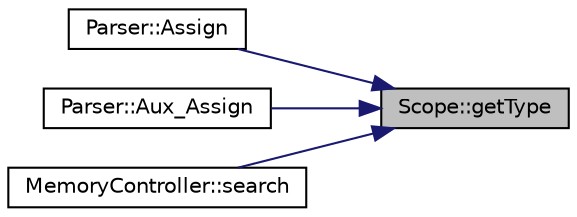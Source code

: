 digraph "Scope::getType"
{
 // INTERACTIVE_SVG=YES
 // LATEX_PDF_SIZE
  edge [fontname="Helvetica",fontsize="10",labelfontname="Helvetica",labelfontsize="10"];
  node [fontname="Helvetica",fontsize="10",shape=record];
  rankdir="RL";
  Node1 [label="Scope::getType",height=0.2,width=0.4,color="black", fillcolor="grey75", style="filled", fontcolor="black",tooltip=" "];
  Node1 -> Node2 [dir="back",color="midnightblue",fontsize="10",style="solid",fontname="Helvetica"];
  Node2 [label="Parser::Assign",height=0.2,width=0.4,color="black", fillcolor="white", style="filled",URL="$classParser.html#ad548d6c7d52e8147b3c2067b2696c681",tooltip="function to assign a value to a variable by it tag"];
  Node1 -> Node3 [dir="back",color="midnightblue",fontsize="10",style="solid",fontname="Helvetica"];
  Node3 [label="Parser::Aux_Assign",height=0.2,width=0.4,color="black", fillcolor="white", style="filled",URL="$classParser.html#aa515a5cb14d30596b5b280b977fa79d4",tooltip="get the LNode of a objet property or a variable"];
  Node1 -> Node4 [dir="back",color="midnightblue",fontsize="10",style="solid",fontname="Helvetica"];
  Node4 [label="MemoryController::search",height=0.2,width=0.4,color="black", fillcolor="white", style="filled",URL="$classMemoryController.html#aa9db24d5c470a2fb527a37c13408fe63",tooltip="search for a Variable in the availables scopes"];
}
